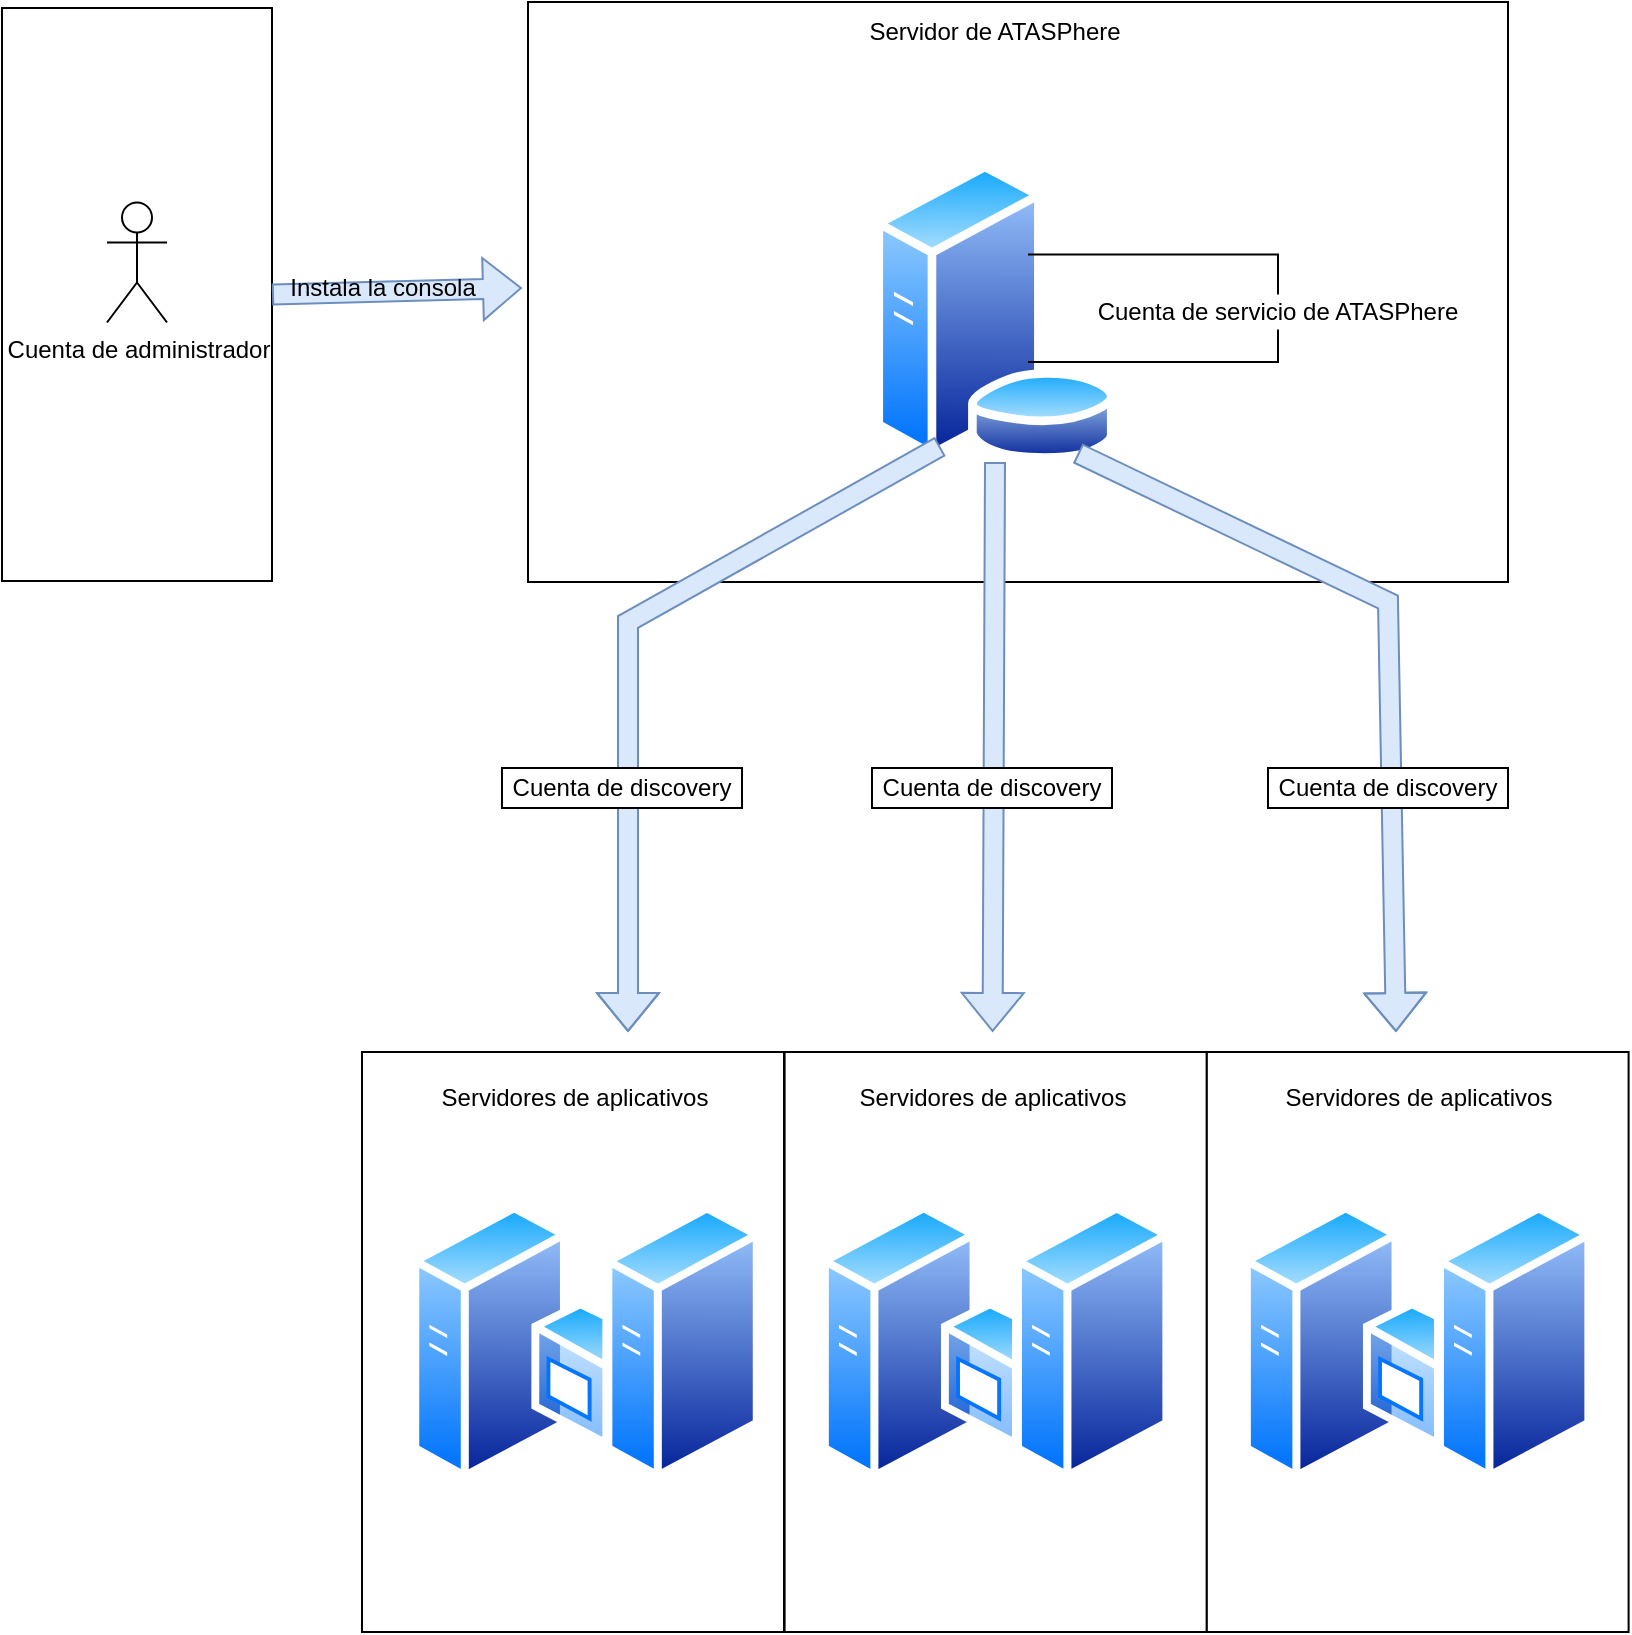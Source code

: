 <mxfile version="20.5.1" type="github">
  <diagram id="BxzTuwJtxqZZOc9ogKel" name="Página-1">
    <mxGraphModel dx="1437" dy="860" grid="1" gridSize="10" guides="1" tooltips="1" connect="1" arrows="1" fold="1" page="1" pageScale="1" pageWidth="827" pageHeight="1169" math="0" shadow="0">
      <root>
        <mxCell id="0" />
        <mxCell id="1" parent="0" />
        <mxCell id="h-OGEQpT-7zyt1_cHClO-33" value="" style="rounded=0;whiteSpace=wrap;html=1;fillColor=default;" vertex="1" parent="1">
          <mxGeometry x="10" y="180" width="135" height="286.5" as="geometry" />
        </mxCell>
        <mxCell id="h-OGEQpT-7zyt1_cHClO-20" value="" style="rounded=0;whiteSpace=wrap;html=1;" vertex="1" parent="1">
          <mxGeometry x="612.3" y="702" width="211" height="290" as="geometry" />
        </mxCell>
        <mxCell id="h-OGEQpT-7zyt1_cHClO-19" value="" style="rounded=0;whiteSpace=wrap;html=1;" vertex="1" parent="1">
          <mxGeometry x="401.3" y="702" width="211" height="290" as="geometry" />
        </mxCell>
        <mxCell id="h-OGEQpT-7zyt1_cHClO-11" value="" style="rounded=0;whiteSpace=wrap;html=1;" vertex="1" parent="1">
          <mxGeometry x="190" y="702" width="211" height="290" as="geometry" />
        </mxCell>
        <mxCell id="h-OGEQpT-7zyt1_cHClO-9" value="" style="rounded=0;whiteSpace=wrap;html=1;" vertex="1" parent="1">
          <mxGeometry x="273" y="177" width="490" height="290" as="geometry" />
        </mxCell>
        <mxCell id="h-OGEQpT-7zyt1_cHClO-3" value="" style="aspect=fixed;perimeter=ellipsePerimeter;html=1;align=center;shadow=0;dashed=0;spacingTop=3;image;image=img/lib/active_directory/generic_server.svg;" vertex="1" parent="1">
          <mxGeometry x="419.4" y="777" width="78.4" height="140" as="geometry" />
        </mxCell>
        <mxCell id="h-OGEQpT-7zyt1_cHClO-4" value="" style="aspect=fixed;perimeter=ellipsePerimeter;html=1;align=center;shadow=0;dashed=0;spacingTop=3;image;image=img/lib/active_directory/windows_server.svg;" vertex="1" parent="1">
          <mxGeometry x="479.4" y="777" width="114.8" height="140" as="geometry" />
        </mxCell>
        <mxCell id="h-OGEQpT-7zyt1_cHClO-5" value="" style="aspect=fixed;perimeter=ellipsePerimeter;html=1;align=center;shadow=0;dashed=0;spacingTop=3;image;image=img/lib/active_directory/generic_server.svg;" vertex="1" parent="1">
          <mxGeometry x="630.4" y="777" width="78.4" height="140" as="geometry" />
        </mxCell>
        <mxCell id="h-OGEQpT-7zyt1_cHClO-6" value="" style="aspect=fixed;perimeter=ellipsePerimeter;html=1;align=center;shadow=0;dashed=0;spacingTop=3;image;image=img/lib/active_directory/windows_server.svg;" vertex="1" parent="1">
          <mxGeometry x="690.4" y="777" width="114.8" height="140" as="geometry" />
        </mxCell>
        <mxCell id="h-OGEQpT-7zyt1_cHClO-10" value="" style="aspect=fixed;perimeter=ellipsePerimeter;html=1;align=center;shadow=0;dashed=0;spacingTop=3;image;image=img/lib/active_directory/database_server.svg;" vertex="1" parent="1">
          <mxGeometry x="445" y="257" width="123" height="150" as="geometry" />
        </mxCell>
        <mxCell id="h-OGEQpT-7zyt1_cHClO-12" value="" style="aspect=fixed;perimeter=ellipsePerimeter;html=1;align=center;shadow=0;dashed=0;spacingTop=3;image;image=img/lib/active_directory/generic_server.svg;" vertex="1" parent="1">
          <mxGeometry x="214.6" y="777" width="78.4" height="140" as="geometry" />
        </mxCell>
        <mxCell id="h-OGEQpT-7zyt1_cHClO-13" value="" style="aspect=fixed;perimeter=ellipsePerimeter;html=1;align=center;shadow=0;dashed=0;spacingTop=3;image;image=img/lib/active_directory/windows_server.svg;" vertex="1" parent="1">
          <mxGeometry x="274.6" y="777" width="114.8" height="140" as="geometry" />
        </mxCell>
        <mxCell id="h-OGEQpT-7zyt1_cHClO-16" value="Servidor de ATASPhere" style="rounded=0;whiteSpace=wrap;html=1;strokeColor=none;fillColor=none;" vertex="1" parent="1">
          <mxGeometry x="341.2" y="187" width="331.2" height="10" as="geometry" />
        </mxCell>
        <mxCell id="h-OGEQpT-7zyt1_cHClO-17" value="" style="shape=flexArrow;endArrow=classic;html=1;rounded=0;fillColor=#dae8fc;strokeColor=#6c8ebf;exitX=0.5;exitY=1;exitDx=0;exitDy=0;" edge="1" parent="1" source="h-OGEQpT-7zyt1_cHClO-10">
          <mxGeometry width="50" height="50" relative="1" as="geometry">
            <mxPoint x="505.29" y="547" as="sourcePoint" />
            <mxPoint x="505.29" y="692" as="targetPoint" />
          </mxGeometry>
        </mxCell>
        <mxCell id="h-OGEQpT-7zyt1_cHClO-18" value="" style="shape=flexArrow;endArrow=classic;html=1;rounded=0;fillColor=#dae8fc;strokeColor=#6c8ebf;exitX=0.836;exitY=0.971;exitDx=0;exitDy=0;exitPerimeter=0;" edge="1" parent="1" source="h-OGEQpT-7zyt1_cHClO-10">
          <mxGeometry width="50" height="50" relative="1" as="geometry">
            <mxPoint x="706.98" y="547" as="sourcePoint" />
            <mxPoint x="706.98" y="692" as="targetPoint" />
            <Array as="points">
              <mxPoint x="703" y="477" />
            </Array>
          </mxGeometry>
        </mxCell>
        <mxCell id="h-OGEQpT-7zyt1_cHClO-8" value="" style="shape=flexArrow;endArrow=classic;html=1;rounded=0;fillColor=#dae8fc;strokeColor=#6c8ebf;exitX=0.25;exitY=1;exitDx=0;exitDy=0;" edge="1" parent="1" source="h-OGEQpT-7zyt1_cHClO-10">
          <mxGeometry width="50" height="50" relative="1" as="geometry">
            <mxPoint x="323" y="547" as="sourcePoint" />
            <mxPoint x="323" y="692" as="targetPoint" />
            <Array as="points">
              <mxPoint x="323" y="487" />
            </Array>
          </mxGeometry>
        </mxCell>
        <mxCell id="h-OGEQpT-7zyt1_cHClO-21" value="Cuenta de servicio de ATASPhere" style="rounded=0;whiteSpace=wrap;html=1;strokeColor=none;" vertex="1" parent="1">
          <mxGeometry x="553" y="323.25" width="190" height="17.5" as="geometry" />
        </mxCell>
        <mxCell id="h-OGEQpT-7zyt1_cHClO-26" value="" style="endArrow=none;html=1;rounded=0;entryX=0.5;entryY=1;entryDx=0;entryDy=0;" edge="1" parent="1" target="h-OGEQpT-7zyt1_cHClO-21">
          <mxGeometry width="50" height="50" relative="1" as="geometry">
            <mxPoint x="523" y="357" as="sourcePoint" />
            <mxPoint x="648" y="383.25" as="targetPoint" />
            <Array as="points">
              <mxPoint x="648" y="357" />
            </Array>
          </mxGeometry>
        </mxCell>
        <mxCell id="h-OGEQpT-7zyt1_cHClO-27" value="" style="endArrow=none;html=1;rounded=0;entryX=0.5;entryY=0;entryDx=0;entryDy=0;" edge="1" parent="1" target="h-OGEQpT-7zyt1_cHClO-21">
          <mxGeometry width="50" height="50" relative="1" as="geometry">
            <mxPoint x="523" y="303.25" as="sourcePoint" />
            <mxPoint x="648" y="287" as="targetPoint" />
            <Array as="points">
              <mxPoint x="648" y="303.25" />
            </Array>
          </mxGeometry>
        </mxCell>
        <mxCell id="h-OGEQpT-7zyt1_cHClO-28" value="Cuenta de administrador" style="shape=umlActor;verticalLabelPosition=bottom;verticalAlign=top;html=1;outlineConnect=0;" vertex="1" parent="1">
          <mxGeometry x="62.5" y="277.25" width="30" height="60" as="geometry" />
        </mxCell>
        <mxCell id="h-OGEQpT-7zyt1_cHClO-35" value="Cuenta de discovery" style="rounded=0;whiteSpace=wrap;html=1;fillColor=default;" vertex="1" parent="1">
          <mxGeometry x="260" y="560" width="120" height="20" as="geometry" />
        </mxCell>
        <mxCell id="h-OGEQpT-7zyt1_cHClO-36" value="Cuenta de discovery" style="rounded=0;whiteSpace=wrap;html=1;fillColor=default;" vertex="1" parent="1">
          <mxGeometry x="445" y="560" width="120" height="20" as="geometry" />
        </mxCell>
        <mxCell id="h-OGEQpT-7zyt1_cHClO-37" value="Cuenta de discovery" style="rounded=0;whiteSpace=wrap;html=1;fillColor=default;" vertex="1" parent="1">
          <mxGeometry x="643" y="560" width="120" height="20" as="geometry" />
        </mxCell>
        <mxCell id="h-OGEQpT-7zyt1_cHClO-44" value="" style="shape=flexArrow;endArrow=classic;html=1;rounded=0;fillColor=#dae8fc;strokeColor=#6c8ebf;exitX=1;exitY=0.5;exitDx=0;exitDy=0;" edge="1" parent="1" source="h-OGEQpT-7zyt1_cHClO-33">
          <mxGeometry width="50" height="50" relative="1" as="geometry">
            <mxPoint x="179.997" y="323.248" as="sourcePoint" />
            <mxPoint x="270" y="320" as="targetPoint" />
            <Array as="points" />
          </mxGeometry>
        </mxCell>
        <mxCell id="h-OGEQpT-7zyt1_cHClO-45" value="Instala la consola" style="text;html=1;align=center;verticalAlign=middle;resizable=0;points=[];autosize=1;strokeColor=none;fillColor=none;" vertex="1" parent="1">
          <mxGeometry x="140" y="305" width="120" height="30" as="geometry" />
        </mxCell>
        <mxCell id="h-OGEQpT-7zyt1_cHClO-47" value="Servidores de aplicativos" style="text;html=1;align=center;verticalAlign=middle;resizable=0;points=[];autosize=1;strokeColor=none;fillColor=none;" vertex="1" parent="1">
          <mxGeometry x="215.5" y="710" width="160" height="30" as="geometry" />
        </mxCell>
        <mxCell id="h-OGEQpT-7zyt1_cHClO-48" value="Servidores de aplicativos" style="text;html=1;align=center;verticalAlign=middle;resizable=0;points=[];autosize=1;strokeColor=none;fillColor=none;" vertex="1" parent="1">
          <mxGeometry x="425" y="710" width="160" height="30" as="geometry" />
        </mxCell>
        <mxCell id="h-OGEQpT-7zyt1_cHClO-49" value="Servidores de aplicativos" style="text;html=1;align=center;verticalAlign=middle;resizable=0;points=[];autosize=1;strokeColor=none;fillColor=none;" vertex="1" parent="1">
          <mxGeometry x="637.8" y="710" width="160" height="30" as="geometry" />
        </mxCell>
      </root>
    </mxGraphModel>
  </diagram>
</mxfile>
